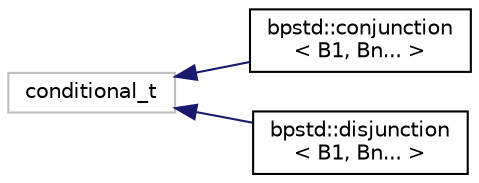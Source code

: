 digraph "Graphical Class Hierarchy"
{
 // LATEX_PDF_SIZE
  edge [fontname="Helvetica",fontsize="10",labelfontname="Helvetica",labelfontsize="10"];
  node [fontname="Helvetica",fontsize="10",shape=record];
  rankdir="LR";
  Node70 [label="conditional_t",height=0.2,width=0.4,color="grey75", fillcolor="white", style="filled",tooltip=" "];
  Node70 -> Node0 [dir="back",color="midnightblue",fontsize="10",style="solid",fontname="Helvetica"];
  Node0 [label="bpstd::conjunction\l\< B1, Bn... \>",height=0.2,width=0.4,color="black", fillcolor="white", style="filled",URL="$db/d6c/structbpstd_1_1conjunction_3_01_b1_00_01_bn_8_8_8_01_4.html",tooltip=" "];
  Node70 -> Node72 [dir="back",color="midnightblue",fontsize="10",style="solid",fontname="Helvetica"];
  Node72 [label="bpstd::disjunction\l\< B1, Bn... \>",height=0.2,width=0.4,color="black", fillcolor="white", style="filled",URL="$d2/d7b/structbpstd_1_1disjunction_3_01_b1_00_01_bn_8_8_8_01_4.html",tooltip=" "];
}
